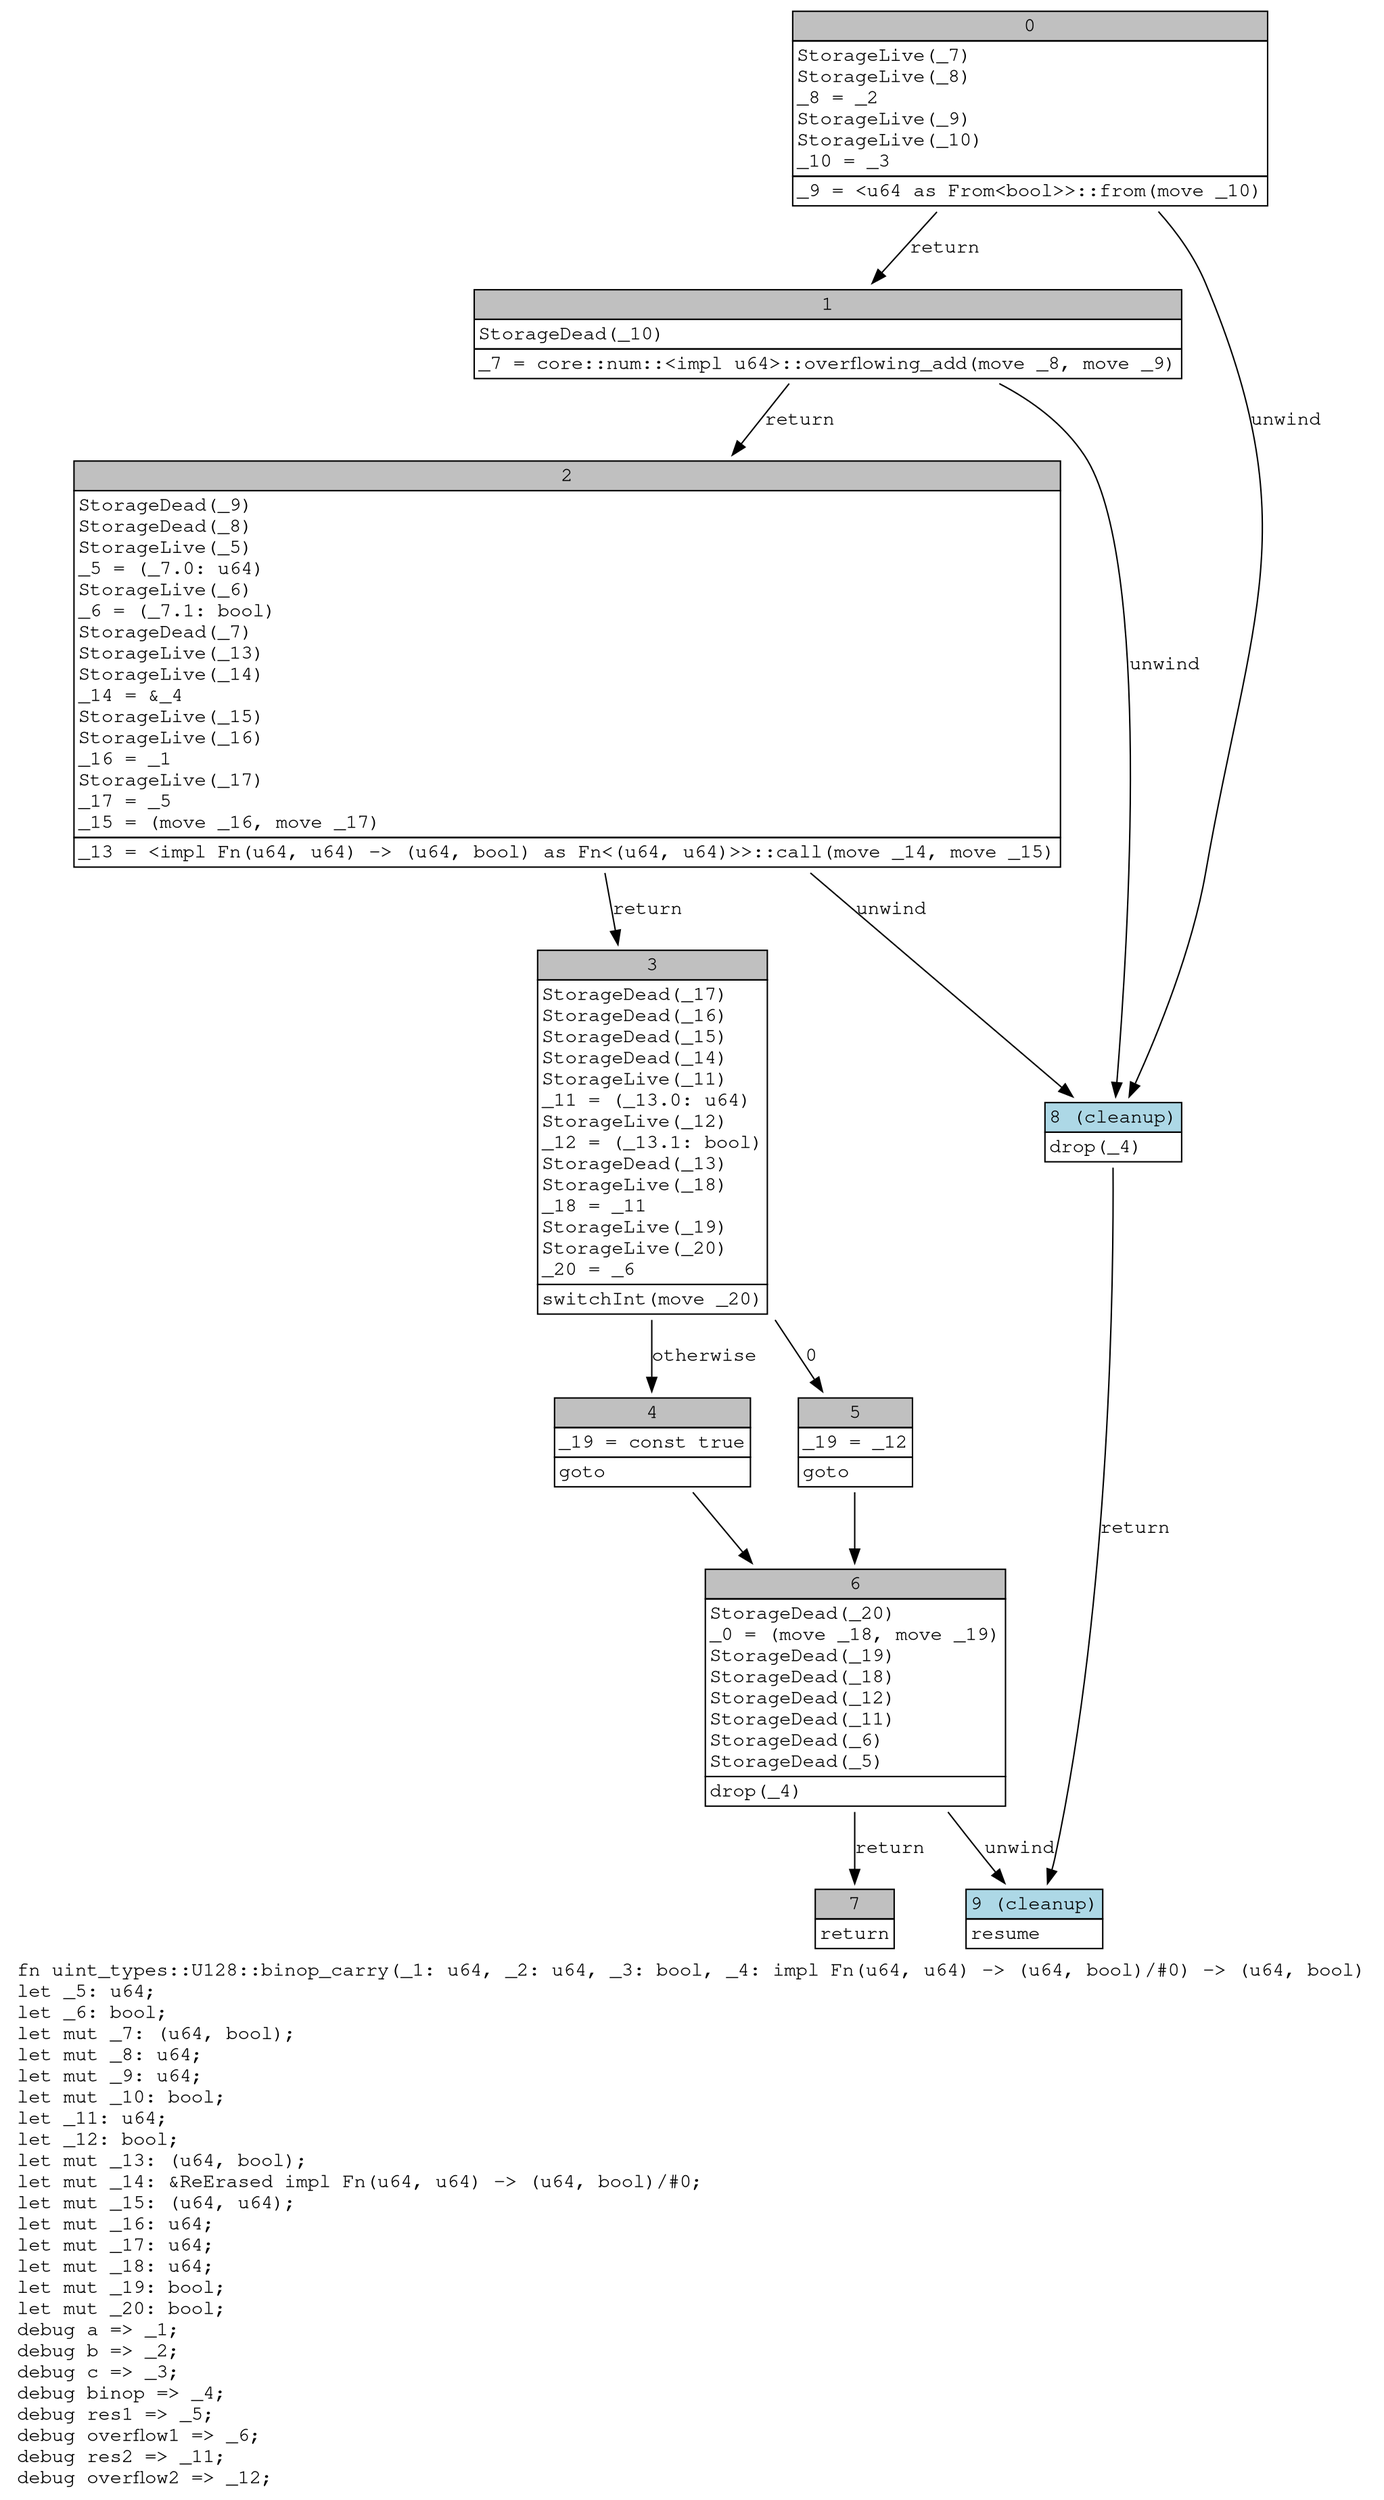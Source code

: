 digraph Mir_0_11931 {
    graph [fontname="Courier, monospace"];
    node [fontname="Courier, monospace"];
    edge [fontname="Courier, monospace"];
    label=<fn uint_types::U128::binop_carry(_1: u64, _2: u64, _3: bool, _4: impl Fn(u64, u64) -&gt; (u64, bool)/#0) -&gt; (u64, bool)<br align="left"/>let _5: u64;<br align="left"/>let _6: bool;<br align="left"/>let mut _7: (u64, bool);<br align="left"/>let mut _8: u64;<br align="left"/>let mut _9: u64;<br align="left"/>let mut _10: bool;<br align="left"/>let _11: u64;<br align="left"/>let _12: bool;<br align="left"/>let mut _13: (u64, bool);<br align="left"/>let mut _14: &amp;ReErased impl Fn(u64, u64) -&gt; (u64, bool)/#0;<br align="left"/>let mut _15: (u64, u64);<br align="left"/>let mut _16: u64;<br align="left"/>let mut _17: u64;<br align="left"/>let mut _18: u64;<br align="left"/>let mut _19: bool;<br align="left"/>let mut _20: bool;<br align="left"/>debug a =&gt; _1;<br align="left"/>debug b =&gt; _2;<br align="left"/>debug c =&gt; _3;<br align="left"/>debug binop =&gt; _4;<br align="left"/>debug res1 =&gt; _5;<br align="left"/>debug overflow1 =&gt; _6;<br align="left"/>debug res2 =&gt; _11;<br align="left"/>debug overflow2 =&gt; _12;<br align="left"/>>;
    bb0__0_11931 [shape="none", label=<<table border="0" cellborder="1" cellspacing="0"><tr><td bgcolor="gray" align="center" colspan="1">0</td></tr><tr><td align="left" balign="left">StorageLive(_7)<br/>StorageLive(_8)<br/>_8 = _2<br/>StorageLive(_9)<br/>StorageLive(_10)<br/>_10 = _3<br/></td></tr><tr><td align="left">_9 = &lt;u64 as From&lt;bool&gt;&gt;::from(move _10)</td></tr></table>>];
    bb1__0_11931 [shape="none", label=<<table border="0" cellborder="1" cellspacing="0"><tr><td bgcolor="gray" align="center" colspan="1">1</td></tr><tr><td align="left" balign="left">StorageDead(_10)<br/></td></tr><tr><td align="left">_7 = core::num::&lt;impl u64&gt;::overflowing_add(move _8, move _9)</td></tr></table>>];
    bb2__0_11931 [shape="none", label=<<table border="0" cellborder="1" cellspacing="0"><tr><td bgcolor="gray" align="center" colspan="1">2</td></tr><tr><td align="left" balign="left">StorageDead(_9)<br/>StorageDead(_8)<br/>StorageLive(_5)<br/>_5 = (_7.0: u64)<br/>StorageLive(_6)<br/>_6 = (_7.1: bool)<br/>StorageDead(_7)<br/>StorageLive(_13)<br/>StorageLive(_14)<br/>_14 = &amp;_4<br/>StorageLive(_15)<br/>StorageLive(_16)<br/>_16 = _1<br/>StorageLive(_17)<br/>_17 = _5<br/>_15 = (move _16, move _17)<br/></td></tr><tr><td align="left">_13 = &lt;impl Fn(u64, u64) -&gt; (u64, bool) as Fn&lt;(u64, u64)&gt;&gt;::call(move _14, move _15)</td></tr></table>>];
    bb3__0_11931 [shape="none", label=<<table border="0" cellborder="1" cellspacing="0"><tr><td bgcolor="gray" align="center" colspan="1">3</td></tr><tr><td align="left" balign="left">StorageDead(_17)<br/>StorageDead(_16)<br/>StorageDead(_15)<br/>StorageDead(_14)<br/>StorageLive(_11)<br/>_11 = (_13.0: u64)<br/>StorageLive(_12)<br/>_12 = (_13.1: bool)<br/>StorageDead(_13)<br/>StorageLive(_18)<br/>_18 = _11<br/>StorageLive(_19)<br/>StorageLive(_20)<br/>_20 = _6<br/></td></tr><tr><td align="left">switchInt(move _20)</td></tr></table>>];
    bb4__0_11931 [shape="none", label=<<table border="0" cellborder="1" cellspacing="0"><tr><td bgcolor="gray" align="center" colspan="1">4</td></tr><tr><td align="left" balign="left">_19 = const true<br/></td></tr><tr><td align="left">goto</td></tr></table>>];
    bb5__0_11931 [shape="none", label=<<table border="0" cellborder="1" cellspacing="0"><tr><td bgcolor="gray" align="center" colspan="1">5</td></tr><tr><td align="left" balign="left">_19 = _12<br/></td></tr><tr><td align="left">goto</td></tr></table>>];
    bb6__0_11931 [shape="none", label=<<table border="0" cellborder="1" cellspacing="0"><tr><td bgcolor="gray" align="center" colspan="1">6</td></tr><tr><td align="left" balign="left">StorageDead(_20)<br/>_0 = (move _18, move _19)<br/>StorageDead(_19)<br/>StorageDead(_18)<br/>StorageDead(_12)<br/>StorageDead(_11)<br/>StorageDead(_6)<br/>StorageDead(_5)<br/></td></tr><tr><td align="left">drop(_4)</td></tr></table>>];
    bb7__0_11931 [shape="none", label=<<table border="0" cellborder="1" cellspacing="0"><tr><td bgcolor="gray" align="center" colspan="1">7</td></tr><tr><td align="left">return</td></tr></table>>];
    bb8__0_11931 [shape="none", label=<<table border="0" cellborder="1" cellspacing="0"><tr><td bgcolor="lightblue" align="center" colspan="1">8 (cleanup)</td></tr><tr><td align="left">drop(_4)</td></tr></table>>];
    bb9__0_11931 [shape="none", label=<<table border="0" cellborder="1" cellspacing="0"><tr><td bgcolor="lightblue" align="center" colspan="1">9 (cleanup)</td></tr><tr><td align="left">resume</td></tr></table>>];
    bb0__0_11931 -> bb1__0_11931 [label="return"];
    bb0__0_11931 -> bb8__0_11931 [label="unwind"];
    bb1__0_11931 -> bb2__0_11931 [label="return"];
    bb1__0_11931 -> bb8__0_11931 [label="unwind"];
    bb2__0_11931 -> bb3__0_11931 [label="return"];
    bb2__0_11931 -> bb8__0_11931 [label="unwind"];
    bb3__0_11931 -> bb5__0_11931 [label="0"];
    bb3__0_11931 -> bb4__0_11931 [label="otherwise"];
    bb4__0_11931 -> bb6__0_11931 [label=""];
    bb5__0_11931 -> bb6__0_11931 [label=""];
    bb6__0_11931 -> bb7__0_11931 [label="return"];
    bb6__0_11931 -> bb9__0_11931 [label="unwind"];
    bb8__0_11931 -> bb9__0_11931 [label="return"];
}
